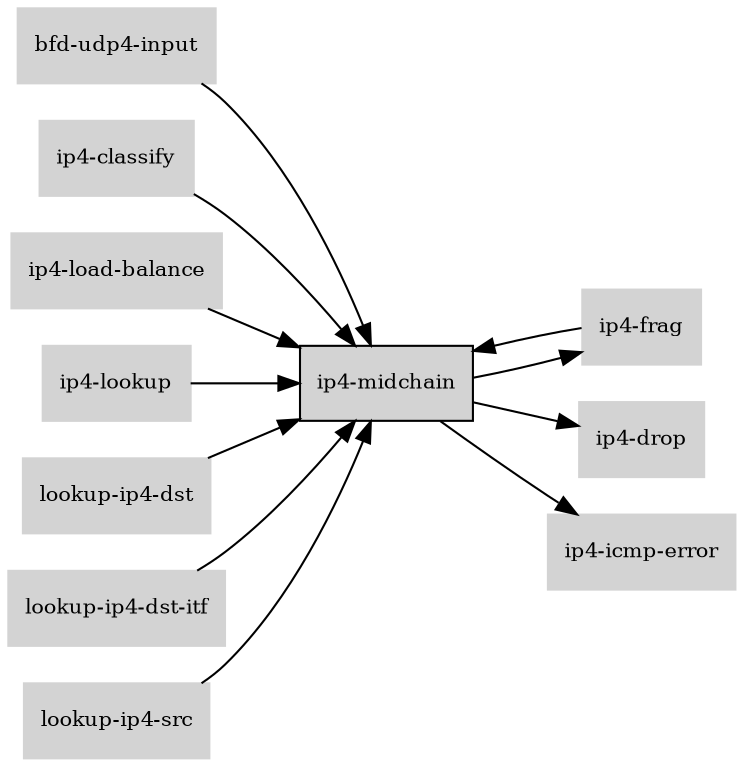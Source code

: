 digraph "ip4_midchain_subgraph" {
  rankdir=LR;
  node [shape=box, style=filled, fontsize=10, color=lightgray, fontcolor=black, fillcolor=lightgray];
  "ip4-midchain" [color=black, fontcolor=black, fillcolor=lightgray];
  edge [fontsize=8];
  "bfd-udp4-input" -> "ip4-midchain";
  "ip4-classify" -> "ip4-midchain";
  "ip4-frag" -> "ip4-midchain";
  "ip4-load-balance" -> "ip4-midchain";
  "ip4-lookup" -> "ip4-midchain";
  "ip4-midchain" -> "ip4-drop";
  "ip4-midchain" -> "ip4-icmp-error";
  "ip4-midchain" -> "ip4-frag";
  "lookup-ip4-dst" -> "ip4-midchain";
  "lookup-ip4-dst-itf" -> "ip4-midchain";
  "lookup-ip4-src" -> "ip4-midchain";
}
